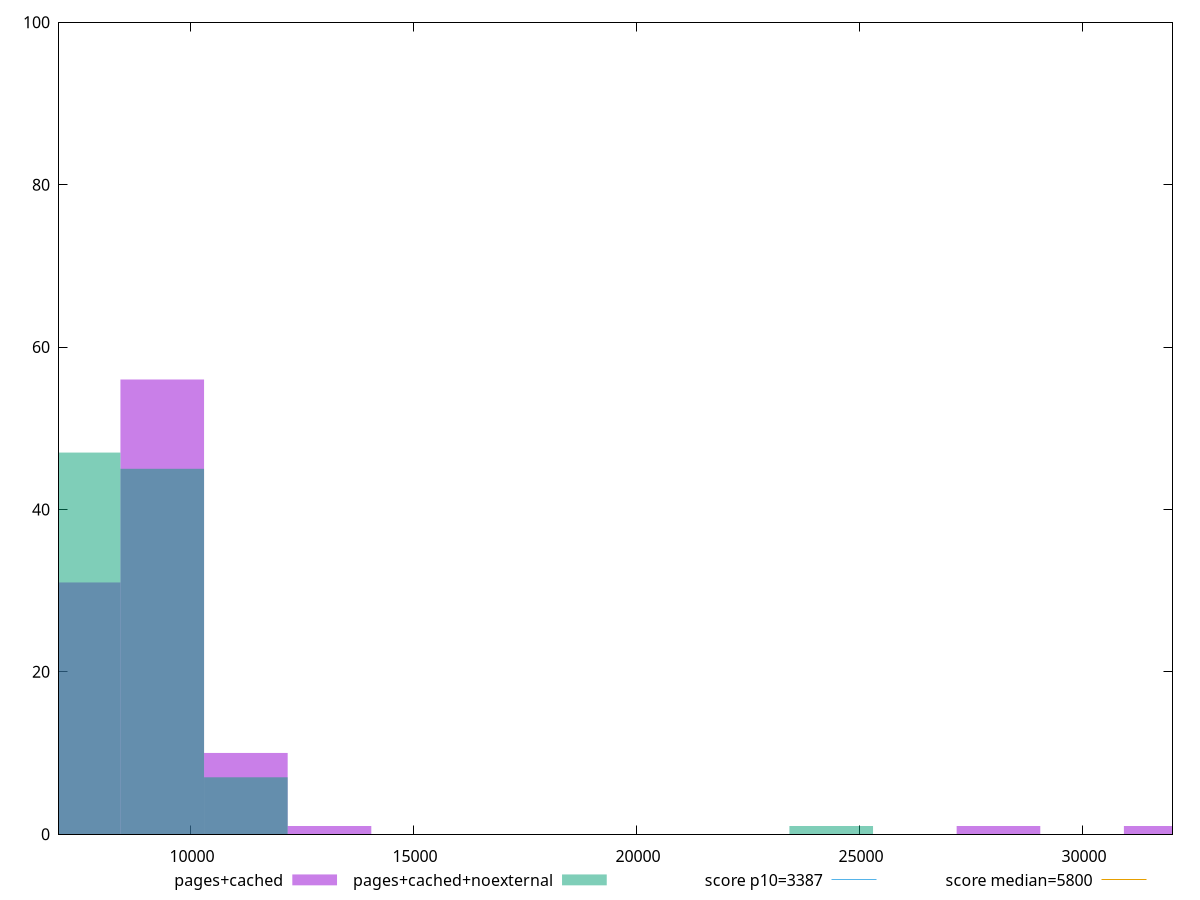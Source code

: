 reset

$pagesCached <<EOF
11250.501682519998 10
7500.334455013332 31
9375.418068766665 56
13125.585296273332 1
31876.421433806663 1
28126.254206299996 1
EOF

$pagesCachedNoexternal <<EOF
9375.418068766665 45
7500.334455013332 47
11250.501682519998 7
24376.08697879333 1
EOF

set key outside below
set boxwidth 1875.083613753333
set xrange [7060.3938499442265:32028.63863001416]
set yrange [0:100]
set trange [0:100]
set style fill transparent solid 0.5 noborder

set parametric
set terminal svg size 640, 500 enhanced background rgb 'white'
set output "reprap/speed-index/comparison/histogram/1_vs_2.svg"

plot $pagesCached title "pages+cached" with boxes, \
     $pagesCachedNoexternal title "pages+cached+noexternal" with boxes, \
     3387,t title "score p10=3387", \
     5800,t title "score median=5800"

reset
